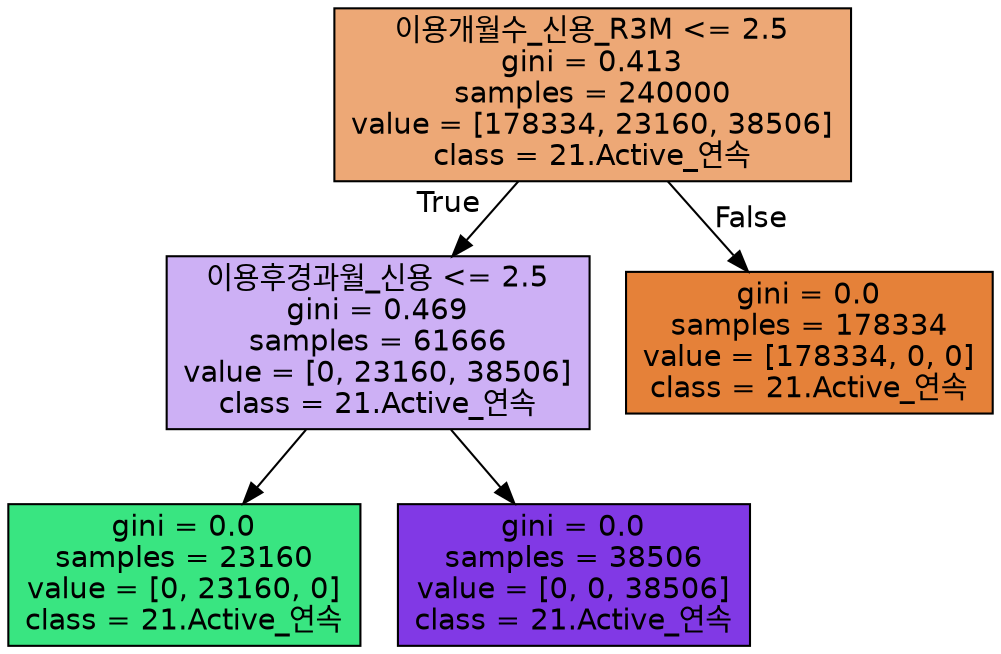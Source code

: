 digraph Tree {
node [shape=box, style="filled", color="black", fontname="helvetica"] ;
edge [fontname="helvetica"] ;
0 [label="이용개월수_신용_R3M <= 2.5\ngini = 0.413\nsamples = 240000\nvalue = [178334, 23160, 38506]\nclass = 21.Active_연속", fillcolor="#eda876"] ;
1 [label="이용후경과월_신용 <= 2.5\ngini = 0.469\nsamples = 61666\nvalue = [0, 23160, 38506]\nclass = 21.Active_연속", fillcolor="#cdb0f5"] ;
0 -> 1 [labeldistance=2.5, labelangle=45, headlabel="True"] ;
2 [label="gini = 0.0\nsamples = 23160\nvalue = [0, 23160, 0]\nclass = 21.Active_연속", fillcolor="#39e581"] ;
1 -> 2 ;
3 [label="gini = 0.0\nsamples = 38506\nvalue = [0, 0, 38506]\nclass = 21.Active_연속", fillcolor="#8139e5"] ;
1 -> 3 ;
4 [label="gini = 0.0\nsamples = 178334\nvalue = [178334, 0, 0]\nclass = 21.Active_연속", fillcolor="#e58139"] ;
0 -> 4 [labeldistance=2.5, labelangle=-45, headlabel="False"] ;
}